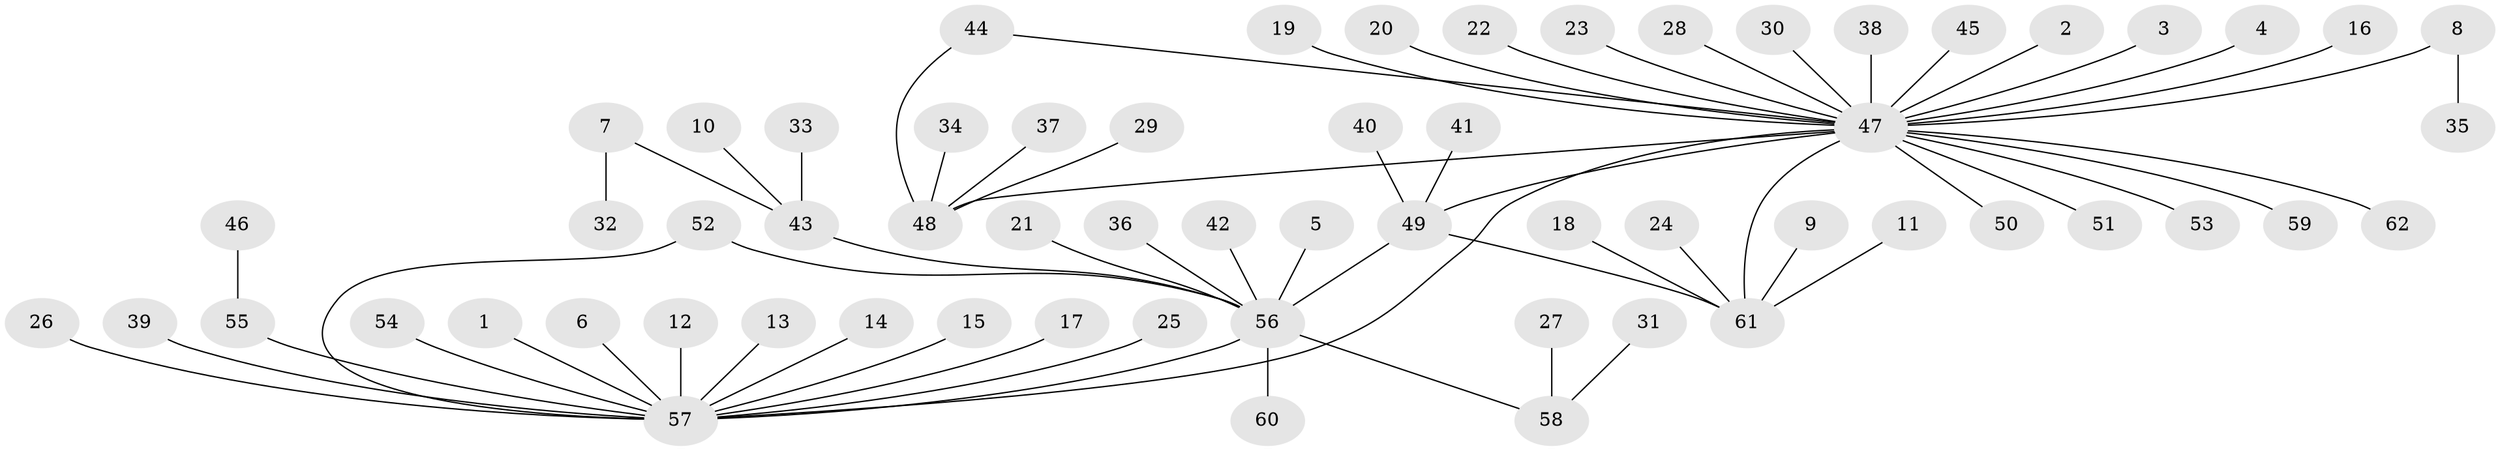 // original degree distribution, {2: 0.2032520325203252, 17: 0.008130081300813009, 10: 0.008130081300813009, 6: 0.024390243902439025, 21: 0.008130081300813009, 3: 0.07317073170731707, 8: 0.016260162601626018, 1: 0.6341463414634146, 7: 0.008130081300813009, 4: 0.016260162601626018}
// Generated by graph-tools (version 1.1) at 2025/50/03/09/25 03:50:01]
// undirected, 62 vertices, 65 edges
graph export_dot {
graph [start="1"]
  node [color=gray90,style=filled];
  1;
  2;
  3;
  4;
  5;
  6;
  7;
  8;
  9;
  10;
  11;
  12;
  13;
  14;
  15;
  16;
  17;
  18;
  19;
  20;
  21;
  22;
  23;
  24;
  25;
  26;
  27;
  28;
  29;
  30;
  31;
  32;
  33;
  34;
  35;
  36;
  37;
  38;
  39;
  40;
  41;
  42;
  43;
  44;
  45;
  46;
  47;
  48;
  49;
  50;
  51;
  52;
  53;
  54;
  55;
  56;
  57;
  58;
  59;
  60;
  61;
  62;
  1 -- 57 [weight=1.0];
  2 -- 47 [weight=1.0];
  3 -- 47 [weight=1.0];
  4 -- 47 [weight=1.0];
  5 -- 56 [weight=1.0];
  6 -- 57 [weight=1.0];
  7 -- 32 [weight=1.0];
  7 -- 43 [weight=1.0];
  8 -- 35 [weight=1.0];
  8 -- 47 [weight=1.0];
  9 -- 61 [weight=1.0];
  10 -- 43 [weight=1.0];
  11 -- 61 [weight=1.0];
  12 -- 57 [weight=1.0];
  13 -- 57 [weight=1.0];
  14 -- 57 [weight=1.0];
  15 -- 57 [weight=1.0];
  16 -- 47 [weight=1.0];
  17 -- 57 [weight=1.0];
  18 -- 61 [weight=1.0];
  19 -- 47 [weight=1.0];
  20 -- 47 [weight=1.0];
  21 -- 56 [weight=1.0];
  22 -- 47 [weight=1.0];
  23 -- 47 [weight=1.0];
  24 -- 61 [weight=1.0];
  25 -- 57 [weight=1.0];
  26 -- 57 [weight=1.0];
  27 -- 58 [weight=1.0];
  28 -- 47 [weight=1.0];
  29 -- 48 [weight=1.0];
  30 -- 47 [weight=1.0];
  31 -- 58 [weight=1.0];
  33 -- 43 [weight=1.0];
  34 -- 48 [weight=1.0];
  36 -- 56 [weight=1.0];
  37 -- 48 [weight=1.0];
  38 -- 47 [weight=1.0];
  39 -- 57 [weight=1.0];
  40 -- 49 [weight=1.0];
  41 -- 49 [weight=1.0];
  42 -- 56 [weight=1.0];
  43 -- 56 [weight=1.0];
  44 -- 47 [weight=1.0];
  44 -- 48 [weight=1.0];
  45 -- 47 [weight=1.0];
  46 -- 55 [weight=1.0];
  47 -- 48 [weight=1.0];
  47 -- 49 [weight=1.0];
  47 -- 50 [weight=1.0];
  47 -- 51 [weight=1.0];
  47 -- 53 [weight=1.0];
  47 -- 57 [weight=1.0];
  47 -- 59 [weight=1.0];
  47 -- 61 [weight=1.0];
  47 -- 62 [weight=1.0];
  49 -- 56 [weight=1.0];
  49 -- 61 [weight=1.0];
  52 -- 56 [weight=1.0];
  52 -- 57 [weight=1.0];
  54 -- 57 [weight=1.0];
  55 -- 57 [weight=1.0];
  56 -- 57 [weight=1.0];
  56 -- 58 [weight=1.0];
  56 -- 60 [weight=1.0];
}
